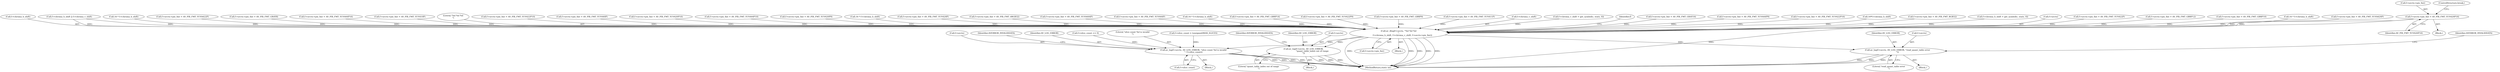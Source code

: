 digraph "0_FFmpeg_547d690d676064069d44703a1917e0dab7e33445@pointer" {
"1000621" [label="(Call,f->avctx->pix_fmt = AV_PIX_FMT_YUV420P16)"];
"1000759" [label="(Call,av_dlog(f->avctx, \"%d %d %d\n\",\n            f->chroma_h_shift, f->chroma_v_shift, f->avctx->pix_fmt))"];
"1000794" [label="(Call,av_log(f->avctx, AV_LOG_ERROR, \"read_quant_table error\n\"))"];
"1000900" [label="(Call,av_log(f->avctx, AV_LOG_ERROR, \"slice count %d is invalid\n\", f->slice_count))"];
"1001160" [label="(Call,av_log(f->avctx, AV_LOG_ERROR,\n                           \"quant_table_index out of range\n\"))"];
"1000705" [label="(Call,f->avctx->pix_fmt = AV_PIX_FMT_GBRP12)"];
"1000689" [label="(Call,f->avctx->pix_fmt = AV_PIX_FMT_GBRP10)"];
"1000328" [label="(Call,16 * f->chroma_h_shift)"];
"1000445" [label="(Call,f->avctx->pix_fmt = AV_PIX_FMT_YUVA420P)"];
"1000764" [label="(Call,f->chroma_h_shift)"];
"1000648" [label="(Call,f->chroma_h_shift || f->chroma_v_shift)"];
"1000601" [label="(Block,)"];
"1000593" [label="(Call,16 * f->chroma_h_shift)"];
"1000436" [label="(Call,f->avctx->pix_fmt = AV_PIX_FMT_YUVA422P)"];
"1000296" [label="(Call,f->avctx->pix_fmt = AV_PIX_FMT_GRAY8)"];
"1000603" [label="(Call,f->avctx->pix_fmt = AV_PIX_FMT_YUV444P16)"];
"1000383" [label="(Call,f->avctx->pix_fmt = AV_PIX_FMT_YUV410P)"];
"1000798" [label="(Identifier,AV_LOG_ERROR)"];
"1000763" [label="(Literal,\"%d %d %d\n\")"];
"1001159" [label="(Block,)"];
"1001161" [label="(Call,f->avctx)"];
"1000562" [label="(Call,f->avctx->pix_fmt = AV_PIX_FMT_YUV422P10)"];
"1000347" [label="(Call,f->avctx->pix_fmt = AV_PIX_FMT_YUV440P)"];
"1000571" [label="(Call,f->avctx->pix_fmt = AV_PIX_FMT_YUV420P10)"];
"1000553" [label="(Call,f->avctx->pix_fmt = AV_PIX_FMT_YUV444P10)"];
"1000508" [label="(Call,f->avctx->pix_fmt = AV_PIX_FMT_YUV420P9)"];
"1000480" [label="(Call,16 * f->chroma_h_shift)"];
"1000365" [label="(Call,f->avctx->pix_fmt = AV_PIX_FMT_YUV420P)"];
"1000795" [label="(Call,f->avctx)"];
"1001167" [label="(Identifier,AVERROR_INVALIDDATA)"];
"1000622" [label="(Call,f->avctx->pix_fmt)"];
"1000741" [label="(Call,f->avctx->pix_fmt = AV_PIX_FMT_0RGB32)"];
"1000427" [label="(Call,f->avctx->pix_fmt = AV_PIX_FMT_YUVA444P)"];
"1000338" [label="(Call,f->avctx->pix_fmt = AV_PIX_FMT_YUV444P)"];
"1000906" [label="(Call,f->slice_count)"];
"1000543" [label="(Call,16 * f->chroma_h_shift)"];
"1000904" [label="(Identifier,AV_LOG_ERROR)"];
"1000900" [label="(Call,av_log(f->avctx, AV_LOG_ERROR, \"slice count %d is invalid\n\", f->slice_count))"];
"1000721" [label="(Call,f->avctx->pix_fmt = AV_PIX_FMT_GBRP14)"];
"1000499" [label="(Call,f->avctx->pix_fmt = AV_PIX_FMT_YUV422P9)"];
"1000673" [label="(Call,f->avctx->pix_fmt = AV_PIX_FMT_GBRP9)"];
"1000374" [label="(Call,f->avctx->pix_fmt = AV_PIX_FMT_YUV411P)"];
"1000767" [label="(Call,f->chroma_v_shift)"];
"1000794" [label="(Call,av_log(f->avctx, AV_LOG_ERROR, \"read_quant_table error\n\"))"];
"1000894" [label="(Call,f->slice_count <= 0)"];
"1000621" [label="(Call,f->avctx->pix_fmt = AV_PIX_FMT_YUV420P16)"];
"1000246" [label="(Call,f->chroma_v_shift = get_symbol(c, state, 0))"];
"1000799" [label="(Literal,\"read_quant_table error\n\")"];
"1000801" [label="(Identifier,AVERROR_INVALIDDATA)"];
"1000905" [label="(Literal,\"slice count %d is invalid\n\")"];
"1000887" [label="(Call,f->slice_count > (unsigned)MAX_SLICES)"];
"1000899" [label="(Block,)"];
"1000778" [label="(Identifier,f)"];
"1000304" [label="(Call,f->avctx->pix_fmt = AV_PIX_FMT_GRAY16)"];
"1000770" [label="(Call,f->avctx->pix_fmt)"];
"1000490" [label="(Call,f->avctx->pix_fmt = AV_PIX_FMT_YUV444P9)"];
"1000901" [label="(Call,f->avctx)"];
"1000612" [label="(Call,f->avctx->pix_fmt = AV_PIX_FMT_YUV422P16)"];
"1001164" [label="(Identifier,AV_LOG_ERROR)"];
"1000417" [label="(Call,16*f->chroma_h_shift)"];
"1000104" [label="(Block,)"];
"1000733" [label="(Call,f->avctx->pix_fmt = AV_PIX_FMT_RGB32)"];
"1001241" [label="(MethodReturn,static int)"];
"1000628" [label="(ControlStructure,break;)"];
"1000627" [label="(Identifier,AV_PIX_FMT_YUV420P16)"];
"1000238" [label="(Call,f->chroma_h_shift = get_symbol(c, state, 0))"];
"1000760" [label="(Call,f->avctx)"];
"1000356" [label="(Call,f->avctx->pix_fmt = AV_PIX_FMT_YUV422P)"];
"1001160" [label="(Call,av_log(f->avctx, AV_LOG_ERROR,\n                           \"quant_table_index out of range\n\"))"];
"1001165" [label="(Literal,\"quant_table_index out of range\n\")"];
"1000910" [label="(Identifier,AVERROR_INVALIDDATA)"];
"1000793" [label="(Block,)"];
"1000759" [label="(Call,av_dlog(f->avctx, \"%d %d %d\n\",\n            f->chroma_h_shift, f->chroma_v_shift, f->avctx->pix_fmt))"];
"1000621" -> "1000601"  [label="AST: "];
"1000621" -> "1000627"  [label="CFG: "];
"1000622" -> "1000621"  [label="AST: "];
"1000627" -> "1000621"  [label="AST: "];
"1000628" -> "1000621"  [label="CFG: "];
"1000621" -> "1001241"  [label="DDG: "];
"1000621" -> "1000759"  [label="DDG: "];
"1000759" -> "1000104"  [label="AST: "];
"1000759" -> "1000770"  [label="CFG: "];
"1000760" -> "1000759"  [label="AST: "];
"1000763" -> "1000759"  [label="AST: "];
"1000764" -> "1000759"  [label="AST: "];
"1000767" -> "1000759"  [label="AST: "];
"1000770" -> "1000759"  [label="AST: "];
"1000778" -> "1000759"  [label="CFG: "];
"1000759" -> "1001241"  [label="DDG: "];
"1000759" -> "1001241"  [label="DDG: "];
"1000759" -> "1001241"  [label="DDG: "];
"1000759" -> "1001241"  [label="DDG: "];
"1000759" -> "1001241"  [label="DDG: "];
"1000328" -> "1000759"  [label="DDG: "];
"1000648" -> "1000759"  [label="DDG: "];
"1000648" -> "1000759"  [label="DDG: "];
"1000543" -> "1000759"  [label="DDG: "];
"1000417" -> "1000759"  [label="DDG: "];
"1000480" -> "1000759"  [label="DDG: "];
"1000593" -> "1000759"  [label="DDG: "];
"1000238" -> "1000759"  [label="DDG: "];
"1000246" -> "1000759"  [label="DDG: "];
"1000338" -> "1000759"  [label="DDG: "];
"1000374" -> "1000759"  [label="DDG: "];
"1000562" -> "1000759"  [label="DDG: "];
"1000733" -> "1000759"  [label="DDG: "];
"1000383" -> "1000759"  [label="DDG: "];
"1000356" -> "1000759"  [label="DDG: "];
"1000304" -> "1000759"  [label="DDG: "];
"1000347" -> "1000759"  [label="DDG: "];
"1000705" -> "1000759"  [label="DDG: "];
"1000296" -> "1000759"  [label="DDG: "];
"1000721" -> "1000759"  [label="DDG: "];
"1000741" -> "1000759"  [label="DDG: "];
"1000427" -> "1000759"  [label="DDG: "];
"1000436" -> "1000759"  [label="DDG: "];
"1000508" -> "1000759"  [label="DDG: "];
"1000689" -> "1000759"  [label="DDG: "];
"1000612" -> "1000759"  [label="DDG: "];
"1000553" -> "1000759"  [label="DDG: "];
"1000445" -> "1000759"  [label="DDG: "];
"1000673" -> "1000759"  [label="DDG: "];
"1000603" -> "1000759"  [label="DDG: "];
"1000490" -> "1000759"  [label="DDG: "];
"1000499" -> "1000759"  [label="DDG: "];
"1000365" -> "1000759"  [label="DDG: "];
"1000571" -> "1000759"  [label="DDG: "];
"1000759" -> "1000794"  [label="DDG: "];
"1000759" -> "1000900"  [label="DDG: "];
"1000759" -> "1001160"  [label="DDG: "];
"1000794" -> "1000793"  [label="AST: "];
"1000794" -> "1000799"  [label="CFG: "];
"1000795" -> "1000794"  [label="AST: "];
"1000798" -> "1000794"  [label="AST: "];
"1000799" -> "1000794"  [label="AST: "];
"1000801" -> "1000794"  [label="CFG: "];
"1000794" -> "1001241"  [label="DDG: "];
"1000794" -> "1001241"  [label="DDG: "];
"1000794" -> "1001241"  [label="DDG: "];
"1000900" -> "1000899"  [label="AST: "];
"1000900" -> "1000906"  [label="CFG: "];
"1000901" -> "1000900"  [label="AST: "];
"1000904" -> "1000900"  [label="AST: "];
"1000905" -> "1000900"  [label="AST: "];
"1000906" -> "1000900"  [label="AST: "];
"1000910" -> "1000900"  [label="CFG: "];
"1000900" -> "1001241"  [label="DDG: "];
"1000900" -> "1001241"  [label="DDG: "];
"1000900" -> "1001241"  [label="DDG: "];
"1000900" -> "1001241"  [label="DDG: "];
"1000894" -> "1000900"  [label="DDG: "];
"1000887" -> "1000900"  [label="DDG: "];
"1001160" -> "1001159"  [label="AST: "];
"1001160" -> "1001165"  [label="CFG: "];
"1001161" -> "1001160"  [label="AST: "];
"1001164" -> "1001160"  [label="AST: "];
"1001165" -> "1001160"  [label="AST: "];
"1001167" -> "1001160"  [label="CFG: "];
"1001160" -> "1001241"  [label="DDG: "];
"1001160" -> "1001241"  [label="DDG: "];
"1001160" -> "1001241"  [label="DDG: "];
}

